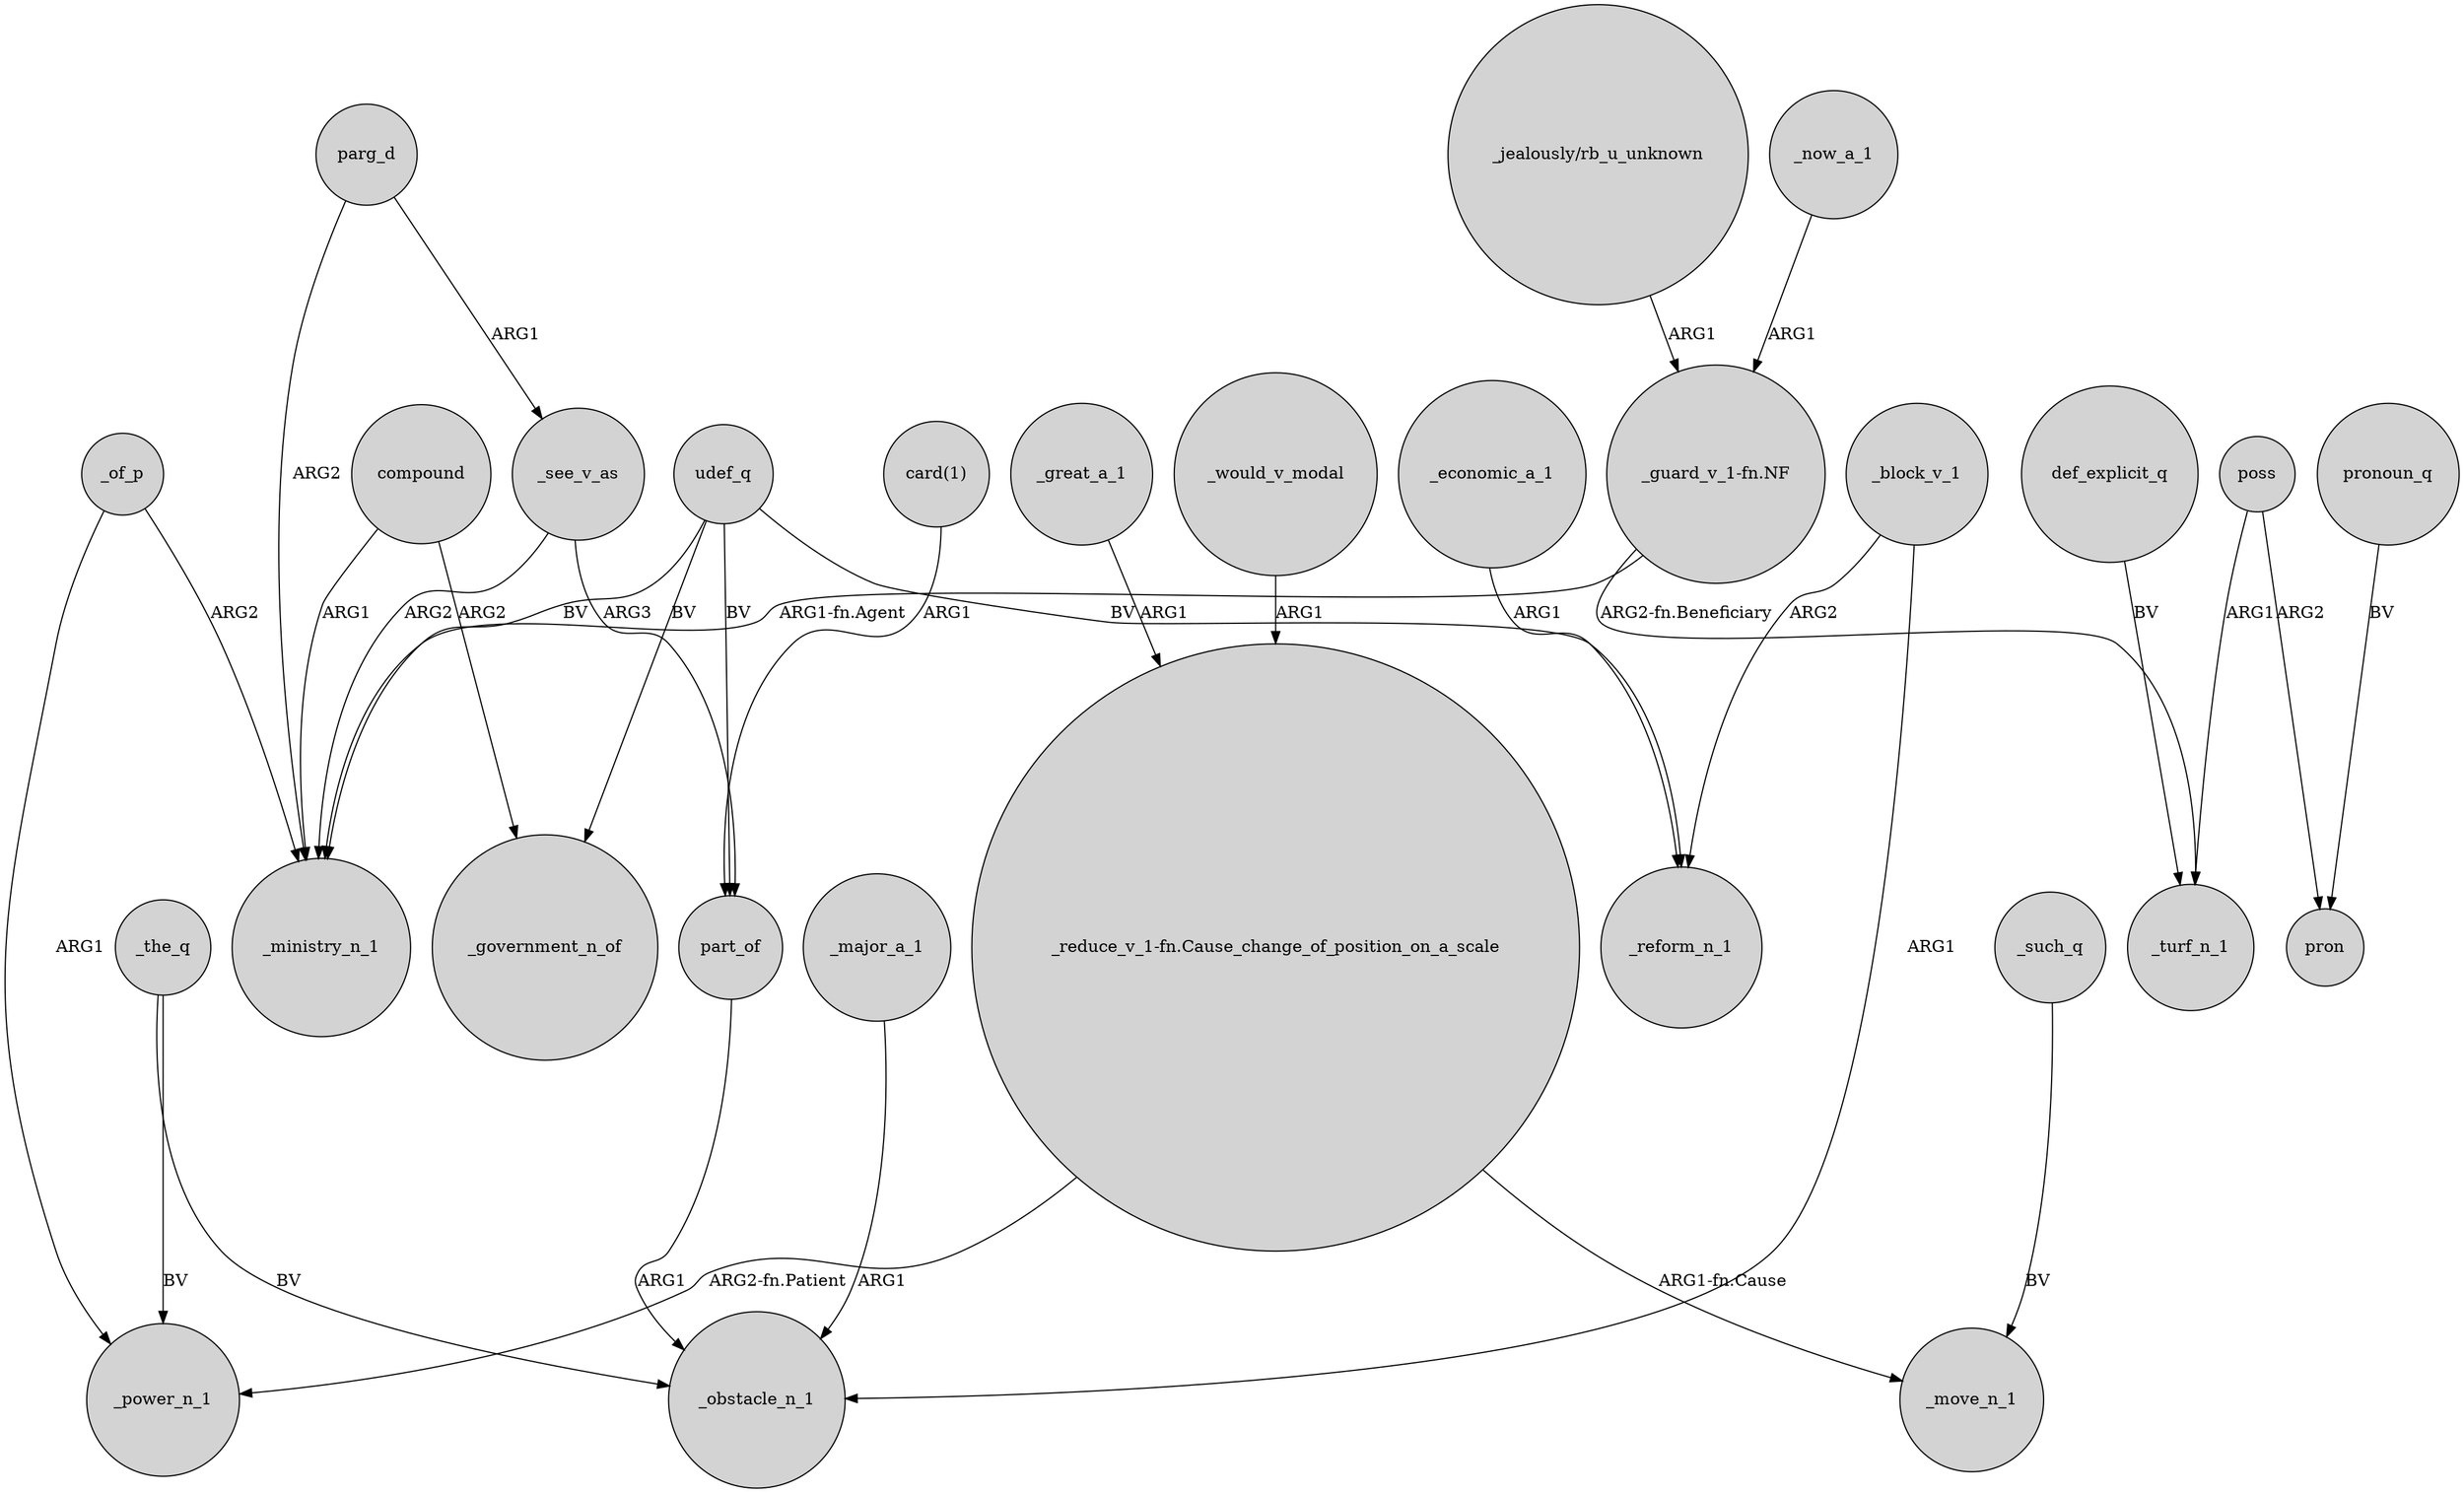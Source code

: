 digraph {
	node [shape=circle style=filled]
	"_jealously/rb_u_unknown" -> "_guard_v_1-fn.NF" [label=ARG1]
	_the_q -> _power_n_1 [label=BV]
	_of_p -> _ministry_n_1 [label=ARG2]
	udef_q -> part_of [label=BV]
	_block_v_1 -> _obstacle_n_1 [label=ARG1]
	poss -> pron [label=ARG2]
	_would_v_modal -> "_reduce_v_1-fn.Cause_change_of_position_on_a_scale" [label=ARG1]
	"_guard_v_1-fn.NF" -> _ministry_n_1 [label="ARG1-fn.Agent"]
	parg_d -> _see_v_as [label=ARG1]
	compound -> _government_n_of [label=ARG2]
	udef_q -> _government_n_of [label=BV]
	part_of -> _obstacle_n_1 [label=ARG1]
	udef_q -> _ministry_n_1 [label=BV]
	_block_v_1 -> _reform_n_1 [label=ARG2]
	"_reduce_v_1-fn.Cause_change_of_position_on_a_scale" -> _move_n_1 [label="ARG1-fn.Cause"]
	_economic_a_1 -> _reform_n_1 [label=ARG1]
	_see_v_as -> part_of [label=ARG3]
	_of_p -> _power_n_1 [label=ARG1]
	_see_v_as -> _ministry_n_1 [label=ARG2]
	parg_d -> _ministry_n_1 [label=ARG2]
	udef_q -> _reform_n_1 [label=BV]
	pronoun_q -> pron [label=BV]
	def_explicit_q -> _turf_n_1 [label=BV]
	_the_q -> _obstacle_n_1 [label=BV]
	"_guard_v_1-fn.NF" -> _turf_n_1 [label="ARG2-fn.Beneficiary"]
	_major_a_1 -> _obstacle_n_1 [label=ARG1]
	"card(1)" -> part_of [label=ARG1]
	compound -> _ministry_n_1 [label=ARG1]
	_great_a_1 -> "_reduce_v_1-fn.Cause_change_of_position_on_a_scale" [label=ARG1]
	"_reduce_v_1-fn.Cause_change_of_position_on_a_scale" -> _power_n_1 [label="ARG2-fn.Patient"]
	_now_a_1 -> "_guard_v_1-fn.NF" [label=ARG1]
	poss -> _turf_n_1 [label=ARG1]
	_such_q -> _move_n_1 [label=BV]
}
